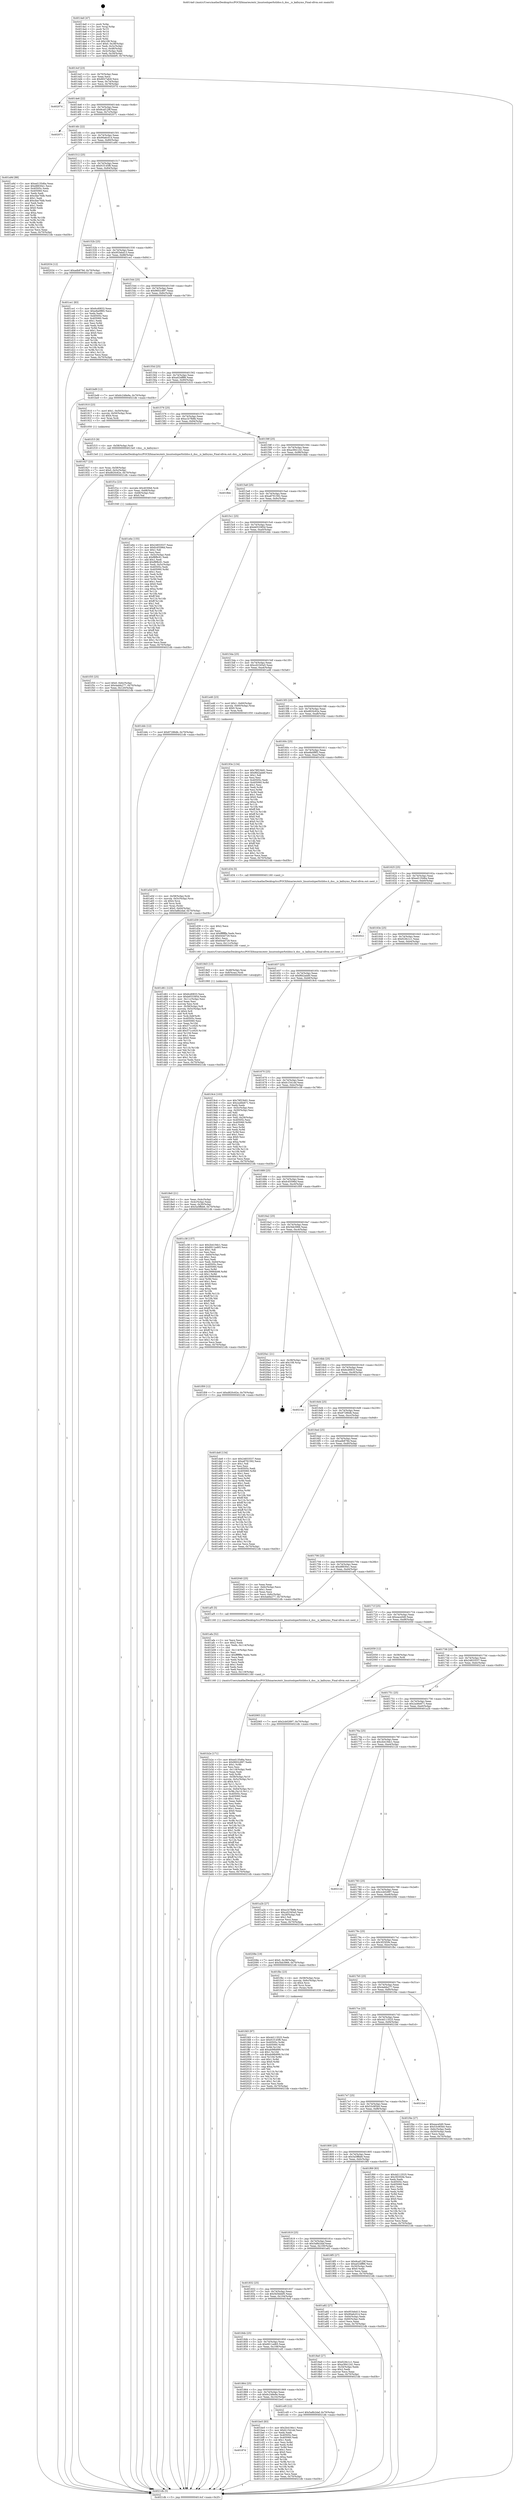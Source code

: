 digraph "0x4014a0" {
  label = "0x4014a0 (/mnt/c/Users/mathe/Desktop/tcc/POCII/binaries/extr_linuxtoolsperfutildso.h_dso__is_kallsyms_Final-ollvm.out::main(0))"
  labelloc = "t"
  node[shape=record]

  Entry [label="",width=0.3,height=0.3,shape=circle,fillcolor=black,style=filled]
  "0x4014cf" [label="{
     0x4014cf [23]\l
     | [instrs]\l
     &nbsp;&nbsp;0x4014cf \<+3\>: mov -0x70(%rbp),%eax\l
     &nbsp;&nbsp;0x4014d2 \<+2\>: mov %eax,%ecx\l
     &nbsp;&nbsp;0x4014d4 \<+6\>: sub $0x8027afc8,%ecx\l
     &nbsp;&nbsp;0x4014da \<+3\>: mov %eax,-0x74(%rbp)\l
     &nbsp;&nbsp;0x4014dd \<+3\>: mov %ecx,-0x78(%rbp)\l
     &nbsp;&nbsp;0x4014e0 \<+6\>: je 000000000040207d \<main+0xbdd\>\l
  }"]
  "0x40207d" [label="{
     0x40207d\l
  }", style=dashed]
  "0x4014e6" [label="{
     0x4014e6 [22]\l
     | [instrs]\l
     &nbsp;&nbsp;0x4014e6 \<+5\>: jmp 00000000004014eb \<main+0x4b\>\l
     &nbsp;&nbsp;0x4014eb \<+3\>: mov -0x74(%rbp),%eax\l
     &nbsp;&nbsp;0x4014ee \<+5\>: sub $0x8caf129f,%eax\l
     &nbsp;&nbsp;0x4014f3 \<+3\>: mov %eax,-0x7c(%rbp)\l
     &nbsp;&nbsp;0x4014f6 \<+6\>: je 0000000000402071 \<main+0xbd1\>\l
  }"]
  Exit [label="",width=0.3,height=0.3,shape=circle,fillcolor=black,style=filled,peripheries=2]
  "0x402071" [label="{
     0x402071\l
  }", style=dashed]
  "0x4014fc" [label="{
     0x4014fc [22]\l
     | [instrs]\l
     &nbsp;&nbsp;0x4014fc \<+5\>: jmp 0000000000401501 \<main+0x61\>\l
     &nbsp;&nbsp;0x401501 \<+3\>: mov -0x74(%rbp),%eax\l
     &nbsp;&nbsp;0x401504 \<+5\>: sub $0x90a6c014,%eax\l
     &nbsp;&nbsp;0x401509 \<+3\>: mov %eax,-0x80(%rbp)\l
     &nbsp;&nbsp;0x40150c \<+6\>: je 0000000000401a9d \<main+0x5fd\>\l
  }"]
  "0x402065" [label="{
     0x402065 [12]\l
     | [instrs]\l
     &nbsp;&nbsp;0x402065 \<+7\>: movl $0x2cb02897,-0x70(%rbp)\l
     &nbsp;&nbsp;0x40206c \<+5\>: jmp 00000000004021db \<main+0xd3b\>\l
  }"]
  "0x401a9d" [label="{
     0x401a9d [88]\l
     | [instrs]\l
     &nbsp;&nbsp;0x401a9d \<+5\>: mov $0xed135d6a,%eax\l
     &nbsp;&nbsp;0x401aa2 \<+5\>: mov $0xd8830e1,%ecx\l
     &nbsp;&nbsp;0x401aa7 \<+7\>: mov 0x40505c,%edx\l
     &nbsp;&nbsp;0x401aae \<+7\>: mov 0x405060,%esi\l
     &nbsp;&nbsp;0x401ab5 \<+2\>: mov %edx,%edi\l
     &nbsp;&nbsp;0x401ab7 \<+6\>: sub $0xcfae76db,%edi\l
     &nbsp;&nbsp;0x401abd \<+3\>: sub $0x1,%edi\l
     &nbsp;&nbsp;0x401ac0 \<+6\>: add $0xcfae76db,%edi\l
     &nbsp;&nbsp;0x401ac6 \<+3\>: imul %edi,%edx\l
     &nbsp;&nbsp;0x401ac9 \<+3\>: and $0x1,%edx\l
     &nbsp;&nbsp;0x401acc \<+3\>: cmp $0x0,%edx\l
     &nbsp;&nbsp;0x401acf \<+4\>: sete %r8b\l
     &nbsp;&nbsp;0x401ad3 \<+3\>: cmp $0xa,%esi\l
     &nbsp;&nbsp;0x401ad6 \<+4\>: setl %r9b\l
     &nbsp;&nbsp;0x401ada \<+3\>: mov %r8b,%r10b\l
     &nbsp;&nbsp;0x401add \<+3\>: and %r9b,%r10b\l
     &nbsp;&nbsp;0x401ae0 \<+3\>: xor %r9b,%r8b\l
     &nbsp;&nbsp;0x401ae3 \<+3\>: or %r8b,%r10b\l
     &nbsp;&nbsp;0x401ae6 \<+4\>: test $0x1,%r10b\l
     &nbsp;&nbsp;0x401aea \<+3\>: cmovne %ecx,%eax\l
     &nbsp;&nbsp;0x401aed \<+3\>: mov %eax,-0x70(%rbp)\l
     &nbsp;&nbsp;0x401af0 \<+5\>: jmp 00000000004021db \<main+0xd3b\>\l
  }"]
  "0x401512" [label="{
     0x401512 [25]\l
     | [instrs]\l
     &nbsp;&nbsp;0x401512 \<+5\>: jmp 0000000000401517 \<main+0x77\>\l
     &nbsp;&nbsp;0x401517 \<+3\>: mov -0x74(%rbp),%eax\l
     &nbsp;&nbsp;0x40151a \<+5\>: sub $0x91f145f6,%eax\l
     &nbsp;&nbsp;0x40151f \<+6\>: mov %eax,-0x84(%rbp)\l
     &nbsp;&nbsp;0x401525 \<+6\>: je 0000000000402034 \<main+0xb94\>\l
  }"]
  "0x401fd3" [label="{
     0x401fd3 [97]\l
     | [instrs]\l
     &nbsp;&nbsp;0x401fd3 \<+5\>: mov $0x4d113525,%edx\l
     &nbsp;&nbsp;0x401fd8 \<+5\>: mov $0x91f145f6,%esi\l
     &nbsp;&nbsp;0x401fdd \<+8\>: mov 0x40505c,%r8d\l
     &nbsp;&nbsp;0x401fe5 \<+8\>: mov 0x405060,%r9d\l
     &nbsp;&nbsp;0x401fed \<+3\>: mov %r8d,%r10d\l
     &nbsp;&nbsp;0x401ff0 \<+7\>: add $0xab98b899,%r10d\l
     &nbsp;&nbsp;0x401ff7 \<+4\>: sub $0x1,%r10d\l
     &nbsp;&nbsp;0x401ffb \<+7\>: sub $0xab98b899,%r10d\l
     &nbsp;&nbsp;0x402002 \<+4\>: imul %r10d,%r8d\l
     &nbsp;&nbsp;0x402006 \<+4\>: and $0x1,%r8d\l
     &nbsp;&nbsp;0x40200a \<+4\>: cmp $0x0,%r8d\l
     &nbsp;&nbsp;0x40200e \<+4\>: sete %r11b\l
     &nbsp;&nbsp;0x402012 \<+4\>: cmp $0xa,%r9d\l
     &nbsp;&nbsp;0x402016 \<+3\>: setl %bl\l
     &nbsp;&nbsp;0x402019 \<+3\>: mov %r11b,%r14b\l
     &nbsp;&nbsp;0x40201c \<+3\>: and %bl,%r14b\l
     &nbsp;&nbsp;0x40201f \<+3\>: xor %bl,%r11b\l
     &nbsp;&nbsp;0x402022 \<+3\>: or %r11b,%r14b\l
     &nbsp;&nbsp;0x402025 \<+4\>: test $0x1,%r14b\l
     &nbsp;&nbsp;0x402029 \<+3\>: cmovne %esi,%edx\l
     &nbsp;&nbsp;0x40202c \<+3\>: mov %edx,-0x70(%rbp)\l
     &nbsp;&nbsp;0x40202f \<+5\>: jmp 00000000004021db \<main+0xd3b\>\l
  }"]
  "0x402034" [label="{
     0x402034 [12]\l
     | [instrs]\l
     &nbsp;&nbsp;0x402034 \<+7\>: movl $0xadb879d,-0x70(%rbp)\l
     &nbsp;&nbsp;0x40203b \<+5\>: jmp 00000000004021db \<main+0xd3b\>\l
  }"]
  "0x40152b" [label="{
     0x40152b [25]\l
     | [instrs]\l
     &nbsp;&nbsp;0x40152b \<+5\>: jmp 0000000000401530 \<main+0x90\>\l
     &nbsp;&nbsp;0x401530 \<+3\>: mov -0x74(%rbp),%eax\l
     &nbsp;&nbsp;0x401533 \<+5\>: sub $0x953ebd13,%eax\l
     &nbsp;&nbsp;0x401538 \<+6\>: mov %eax,-0x88(%rbp)\l
     &nbsp;&nbsp;0x40153e \<+6\>: je 0000000000401ce1 \<main+0x841\>\l
  }"]
  "0x401f35" [label="{
     0x401f35 [25]\l
     | [instrs]\l
     &nbsp;&nbsp;0x401f35 \<+7\>: movl $0x0,-0x6c(%rbp)\l
     &nbsp;&nbsp;0x401f3c \<+7\>: movl $0x4abfa277,-0x70(%rbp)\l
     &nbsp;&nbsp;0x401f43 \<+6\>: mov %eax,-0x120(%rbp)\l
     &nbsp;&nbsp;0x401f49 \<+5\>: jmp 00000000004021db \<main+0xd3b\>\l
  }"]
  "0x401ce1" [label="{
     0x401ce1 [83]\l
     | [instrs]\l
     &nbsp;&nbsp;0x401ce1 \<+5\>: mov $0x6cd0833,%eax\l
     &nbsp;&nbsp;0x401ce6 \<+5\>: mov $0xe8a0f8f2,%ecx\l
     &nbsp;&nbsp;0x401ceb \<+2\>: xor %edx,%edx\l
     &nbsp;&nbsp;0x401ced \<+7\>: mov 0x40505c,%esi\l
     &nbsp;&nbsp;0x401cf4 \<+7\>: mov 0x405060,%edi\l
     &nbsp;&nbsp;0x401cfb \<+3\>: sub $0x1,%edx\l
     &nbsp;&nbsp;0x401cfe \<+3\>: mov %esi,%r8d\l
     &nbsp;&nbsp;0x401d01 \<+3\>: add %edx,%r8d\l
     &nbsp;&nbsp;0x401d04 \<+4\>: imul %r8d,%esi\l
     &nbsp;&nbsp;0x401d08 \<+3\>: and $0x1,%esi\l
     &nbsp;&nbsp;0x401d0b \<+3\>: cmp $0x0,%esi\l
     &nbsp;&nbsp;0x401d0e \<+4\>: sete %r9b\l
     &nbsp;&nbsp;0x401d12 \<+3\>: cmp $0xa,%edi\l
     &nbsp;&nbsp;0x401d15 \<+4\>: setl %r10b\l
     &nbsp;&nbsp;0x401d19 \<+3\>: mov %r9b,%r11b\l
     &nbsp;&nbsp;0x401d1c \<+3\>: and %r10b,%r11b\l
     &nbsp;&nbsp;0x401d1f \<+3\>: xor %r10b,%r9b\l
     &nbsp;&nbsp;0x401d22 \<+3\>: or %r9b,%r11b\l
     &nbsp;&nbsp;0x401d25 \<+4\>: test $0x1,%r11b\l
     &nbsp;&nbsp;0x401d29 \<+3\>: cmovne %ecx,%eax\l
     &nbsp;&nbsp;0x401d2c \<+3\>: mov %eax,-0x70(%rbp)\l
     &nbsp;&nbsp;0x401d2f \<+5\>: jmp 00000000004021db \<main+0xd3b\>\l
  }"]
  "0x401544" [label="{
     0x401544 [25]\l
     | [instrs]\l
     &nbsp;&nbsp;0x401544 \<+5\>: jmp 0000000000401549 \<main+0xa9\>\l
     &nbsp;&nbsp;0x401549 \<+3\>: mov -0x74(%rbp),%eax\l
     &nbsp;&nbsp;0x40154c \<+5\>: sub $0x9602c897,%eax\l
     &nbsp;&nbsp;0x401551 \<+6\>: mov %eax,-0x8c(%rbp)\l
     &nbsp;&nbsp;0x401557 \<+6\>: je 0000000000401bd9 \<main+0x739\>\l
  }"]
  "0x401f1e" [label="{
     0x401f1e [23]\l
     | [instrs]\l
     &nbsp;&nbsp;0x401f1e \<+10\>: movabs $0x4030b6,%rdi\l
     &nbsp;&nbsp;0x401f28 \<+3\>: mov %eax,-0x68(%rbp)\l
     &nbsp;&nbsp;0x401f2b \<+3\>: mov -0x68(%rbp),%esi\l
     &nbsp;&nbsp;0x401f2e \<+2\>: mov $0x0,%al\l
     &nbsp;&nbsp;0x401f30 \<+5\>: call 0000000000401040 \<printf@plt\>\l
     | [calls]\l
     &nbsp;&nbsp;0x401040 \{1\} (unknown)\l
  }"]
  "0x401bd9" [label="{
     0x401bd9 [12]\l
     | [instrs]\l
     &nbsp;&nbsp;0x401bd9 \<+7\>: movl $0x6c248e9a,-0x70(%rbp)\l
     &nbsp;&nbsp;0x401be0 \<+5\>: jmp 00000000004021db \<main+0xd3b\>\l
  }"]
  "0x40155d" [label="{
     0x40155d [25]\l
     | [instrs]\l
     &nbsp;&nbsp;0x40155d \<+5\>: jmp 0000000000401562 \<main+0xc2\>\l
     &nbsp;&nbsp;0x401562 \<+3\>: mov -0x74(%rbp),%eax\l
     &nbsp;&nbsp;0x401565 \<+5\>: sub $0xa024ff86,%eax\l
     &nbsp;&nbsp;0x40156a \<+6\>: mov %eax,-0x90(%rbp)\l
     &nbsp;&nbsp;0x401570 \<+6\>: je 0000000000401910 \<main+0x470\>\l
  }"]
  "0x401d61" [label="{
     0x401d61 [123]\l
     | [instrs]\l
     &nbsp;&nbsp;0x401d61 \<+5\>: mov $0x6cd0833,%ecx\l
     &nbsp;&nbsp;0x401d66 \<+5\>: mov $0xb653385d,%edx\l
     &nbsp;&nbsp;0x401d6b \<+6\>: mov -0x11c(%rbp),%esi\l
     &nbsp;&nbsp;0x401d71 \<+3\>: imul %eax,%esi\l
     &nbsp;&nbsp;0x401d74 \<+3\>: movslq %esi,%rdi\l
     &nbsp;&nbsp;0x401d77 \<+4\>: mov -0x58(%rbp),%r8\l
     &nbsp;&nbsp;0x401d7b \<+4\>: movslq -0x5c(%rbp),%r9\l
     &nbsp;&nbsp;0x401d7f \<+4\>: shl $0x4,%r9\l
     &nbsp;&nbsp;0x401d83 \<+3\>: add %r9,%r8\l
     &nbsp;&nbsp;0x401d86 \<+4\>: mov %rdi,0x8(%r8)\l
     &nbsp;&nbsp;0x401d8a \<+7\>: mov 0x40505c,%eax\l
     &nbsp;&nbsp;0x401d91 \<+7\>: mov 0x405060,%esi\l
     &nbsp;&nbsp;0x401d98 \<+3\>: mov %eax,%r10d\l
     &nbsp;&nbsp;0x401d9b \<+7\>: sub $0x571cc620,%r10d\l
     &nbsp;&nbsp;0x401da2 \<+4\>: sub $0x1,%r10d\l
     &nbsp;&nbsp;0x401da6 \<+7\>: add $0x571cc620,%r10d\l
     &nbsp;&nbsp;0x401dad \<+4\>: imul %r10d,%eax\l
     &nbsp;&nbsp;0x401db1 \<+3\>: and $0x1,%eax\l
     &nbsp;&nbsp;0x401db4 \<+3\>: cmp $0x0,%eax\l
     &nbsp;&nbsp;0x401db7 \<+4\>: sete %r11b\l
     &nbsp;&nbsp;0x401dbb \<+3\>: cmp $0xa,%esi\l
     &nbsp;&nbsp;0x401dbe \<+3\>: setl %bl\l
     &nbsp;&nbsp;0x401dc1 \<+3\>: mov %r11b,%r14b\l
     &nbsp;&nbsp;0x401dc4 \<+3\>: and %bl,%r14b\l
     &nbsp;&nbsp;0x401dc7 \<+3\>: xor %bl,%r11b\l
     &nbsp;&nbsp;0x401dca \<+3\>: or %r11b,%r14b\l
     &nbsp;&nbsp;0x401dcd \<+4\>: test $0x1,%r14b\l
     &nbsp;&nbsp;0x401dd1 \<+3\>: cmovne %edx,%ecx\l
     &nbsp;&nbsp;0x401dd4 \<+3\>: mov %ecx,-0x70(%rbp)\l
     &nbsp;&nbsp;0x401dd7 \<+5\>: jmp 00000000004021db \<main+0xd3b\>\l
  }"]
  "0x401910" [label="{
     0x401910 [23]\l
     | [instrs]\l
     &nbsp;&nbsp;0x401910 \<+7\>: movl $0x1,-0x50(%rbp)\l
     &nbsp;&nbsp;0x401917 \<+4\>: movslq -0x50(%rbp),%rax\l
     &nbsp;&nbsp;0x40191b \<+4\>: shl $0x4,%rax\l
     &nbsp;&nbsp;0x40191f \<+3\>: mov %rax,%rdi\l
     &nbsp;&nbsp;0x401922 \<+5\>: call 0000000000401050 \<malloc@plt\>\l
     | [calls]\l
     &nbsp;&nbsp;0x401050 \{1\} (unknown)\l
  }"]
  "0x401576" [label="{
     0x401576 [25]\l
     | [instrs]\l
     &nbsp;&nbsp;0x401576 \<+5\>: jmp 000000000040157b \<main+0xdb\>\l
     &nbsp;&nbsp;0x40157b \<+3\>: mov -0x74(%rbp),%eax\l
     &nbsp;&nbsp;0x40157e \<+5\>: sub $0xa1b7fb8b,%eax\l
     &nbsp;&nbsp;0x401583 \<+6\>: mov %eax,-0x94(%rbp)\l
     &nbsp;&nbsp;0x401589 \<+6\>: je 0000000000401f15 \<main+0xa75\>\l
  }"]
  "0x401d39" [label="{
     0x401d39 [40]\l
     | [instrs]\l
     &nbsp;&nbsp;0x401d39 \<+5\>: mov $0x2,%ecx\l
     &nbsp;&nbsp;0x401d3e \<+1\>: cltd\l
     &nbsp;&nbsp;0x401d3f \<+2\>: idiv %ecx\l
     &nbsp;&nbsp;0x401d41 \<+6\>: imul $0xfffffffe,%edx,%ecx\l
     &nbsp;&nbsp;0x401d47 \<+6\>: sub $0x644d729,%ecx\l
     &nbsp;&nbsp;0x401d4d \<+3\>: add $0x1,%ecx\l
     &nbsp;&nbsp;0x401d50 \<+6\>: add $0x644d729,%ecx\l
     &nbsp;&nbsp;0x401d56 \<+6\>: mov %ecx,-0x11c(%rbp)\l
     &nbsp;&nbsp;0x401d5c \<+5\>: call 0000000000401160 \<next_i\>\l
     | [calls]\l
     &nbsp;&nbsp;0x401160 \{1\} (/mnt/c/Users/mathe/Desktop/tcc/POCII/binaries/extr_linuxtoolsperfutildso.h_dso__is_kallsyms_Final-ollvm.out::next_i)\l
  }"]
  "0x401f15" [label="{
     0x401f15 [9]\l
     | [instrs]\l
     &nbsp;&nbsp;0x401f15 \<+4\>: mov -0x58(%rbp),%rdi\l
     &nbsp;&nbsp;0x401f19 \<+5\>: call 00000000004013e0 \<dso__is_kallsyms\>\l
     | [calls]\l
     &nbsp;&nbsp;0x4013e0 \{1\} (/mnt/c/Users/mathe/Desktop/tcc/POCII/binaries/extr_linuxtoolsperfutildso.h_dso__is_kallsyms_Final-ollvm.out::dso__is_kallsyms)\l
  }"]
  "0x40158f" [label="{
     0x40158f [25]\l
     | [instrs]\l
     &nbsp;&nbsp;0x40158f \<+5\>: jmp 0000000000401594 \<main+0xf4\>\l
     &nbsp;&nbsp;0x401594 \<+3\>: mov -0x74(%rbp),%eax\l
     &nbsp;&nbsp;0x401597 \<+5\>: sub $0xa3841241,%eax\l
     &nbsp;&nbsp;0x40159c \<+6\>: mov %eax,-0x98(%rbp)\l
     &nbsp;&nbsp;0x4015a2 \<+6\>: je 00000000004018bb \<main+0x41b\>\l
  }"]
  "0x40187d" [label="{
     0x40187d\l
  }", style=dashed]
  "0x4018bb" [label="{
     0x4018bb\l
  }", style=dashed]
  "0x4015a8" [label="{
     0x4015a8 [25]\l
     | [instrs]\l
     &nbsp;&nbsp;0x4015a8 \<+5\>: jmp 00000000004015ad \<main+0x10d\>\l
     &nbsp;&nbsp;0x4015ad \<+3\>: mov -0x74(%rbp),%eax\l
     &nbsp;&nbsp;0x4015b0 \<+5\>: sub $0xa8791592,%eax\l
     &nbsp;&nbsp;0x4015b5 \<+6\>: mov %eax,-0x9c(%rbp)\l
     &nbsp;&nbsp;0x4015bb \<+6\>: je 0000000000401e6e \<main+0x9ce\>\l
  }"]
  "0x401be5" [label="{
     0x401be5 [83]\l
     | [instrs]\l
     &nbsp;&nbsp;0x401be5 \<+5\>: mov $0x2b419dc1,%eax\l
     &nbsp;&nbsp;0x401bea \<+5\>: mov $0xfc1541dd,%ecx\l
     &nbsp;&nbsp;0x401bef \<+2\>: xor %edx,%edx\l
     &nbsp;&nbsp;0x401bf1 \<+7\>: mov 0x40505c,%esi\l
     &nbsp;&nbsp;0x401bf8 \<+7\>: mov 0x405060,%edi\l
     &nbsp;&nbsp;0x401bff \<+3\>: sub $0x1,%edx\l
     &nbsp;&nbsp;0x401c02 \<+3\>: mov %esi,%r8d\l
     &nbsp;&nbsp;0x401c05 \<+3\>: add %edx,%r8d\l
     &nbsp;&nbsp;0x401c08 \<+4\>: imul %r8d,%esi\l
     &nbsp;&nbsp;0x401c0c \<+3\>: and $0x1,%esi\l
     &nbsp;&nbsp;0x401c0f \<+3\>: cmp $0x0,%esi\l
     &nbsp;&nbsp;0x401c12 \<+4\>: sete %r9b\l
     &nbsp;&nbsp;0x401c16 \<+3\>: cmp $0xa,%edi\l
     &nbsp;&nbsp;0x401c19 \<+4\>: setl %r10b\l
     &nbsp;&nbsp;0x401c1d \<+3\>: mov %r9b,%r11b\l
     &nbsp;&nbsp;0x401c20 \<+3\>: and %r10b,%r11b\l
     &nbsp;&nbsp;0x401c23 \<+3\>: xor %r10b,%r9b\l
     &nbsp;&nbsp;0x401c26 \<+3\>: or %r9b,%r11b\l
     &nbsp;&nbsp;0x401c29 \<+4\>: test $0x1,%r11b\l
     &nbsp;&nbsp;0x401c2d \<+3\>: cmovne %ecx,%eax\l
     &nbsp;&nbsp;0x401c30 \<+3\>: mov %eax,-0x70(%rbp)\l
     &nbsp;&nbsp;0x401c33 \<+5\>: jmp 00000000004021db \<main+0xd3b\>\l
  }"]
  "0x401e6e" [label="{
     0x401e6e [155]\l
     | [instrs]\l
     &nbsp;&nbsp;0x401e6e \<+5\>: mov $0x24833537,%eax\l
     &nbsp;&nbsp;0x401e73 \<+5\>: mov $0xfc45596d,%ecx\l
     &nbsp;&nbsp;0x401e78 \<+2\>: mov $0x1,%dl\l
     &nbsp;&nbsp;0x401e7a \<+2\>: xor %esi,%esi\l
     &nbsp;&nbsp;0x401e7c \<+3\>: mov -0x5c(%rbp),%edi\l
     &nbsp;&nbsp;0x401e7f \<+6\>: sub $0xf8f8c91,%edi\l
     &nbsp;&nbsp;0x401e85 \<+3\>: add $0x1,%edi\l
     &nbsp;&nbsp;0x401e88 \<+6\>: add $0xf8f8c91,%edi\l
     &nbsp;&nbsp;0x401e8e \<+3\>: mov %edi,-0x5c(%rbp)\l
     &nbsp;&nbsp;0x401e91 \<+7\>: mov 0x40505c,%edi\l
     &nbsp;&nbsp;0x401e98 \<+8\>: mov 0x405060,%r8d\l
     &nbsp;&nbsp;0x401ea0 \<+3\>: sub $0x1,%esi\l
     &nbsp;&nbsp;0x401ea3 \<+3\>: mov %edi,%r9d\l
     &nbsp;&nbsp;0x401ea6 \<+3\>: add %esi,%r9d\l
     &nbsp;&nbsp;0x401ea9 \<+4\>: imul %r9d,%edi\l
     &nbsp;&nbsp;0x401ead \<+3\>: and $0x1,%edi\l
     &nbsp;&nbsp;0x401eb0 \<+3\>: cmp $0x0,%edi\l
     &nbsp;&nbsp;0x401eb3 \<+4\>: sete %r10b\l
     &nbsp;&nbsp;0x401eb7 \<+4\>: cmp $0xa,%r8d\l
     &nbsp;&nbsp;0x401ebb \<+4\>: setl %r11b\l
     &nbsp;&nbsp;0x401ebf \<+3\>: mov %r10b,%bl\l
     &nbsp;&nbsp;0x401ec2 \<+3\>: xor $0xff,%bl\l
     &nbsp;&nbsp;0x401ec5 \<+3\>: mov %r11b,%r14b\l
     &nbsp;&nbsp;0x401ec8 \<+4\>: xor $0xff,%r14b\l
     &nbsp;&nbsp;0x401ecc \<+3\>: xor $0x1,%dl\l
     &nbsp;&nbsp;0x401ecf \<+3\>: mov %bl,%r15b\l
     &nbsp;&nbsp;0x401ed2 \<+4\>: and $0xff,%r15b\l
     &nbsp;&nbsp;0x401ed6 \<+3\>: and %dl,%r10b\l
     &nbsp;&nbsp;0x401ed9 \<+3\>: mov %r14b,%r12b\l
     &nbsp;&nbsp;0x401edc \<+4\>: and $0xff,%r12b\l
     &nbsp;&nbsp;0x401ee0 \<+3\>: and %dl,%r11b\l
     &nbsp;&nbsp;0x401ee3 \<+3\>: or %r10b,%r15b\l
     &nbsp;&nbsp;0x401ee6 \<+3\>: or %r11b,%r12b\l
     &nbsp;&nbsp;0x401ee9 \<+3\>: xor %r12b,%r15b\l
     &nbsp;&nbsp;0x401eec \<+3\>: or %r14b,%bl\l
     &nbsp;&nbsp;0x401eef \<+3\>: xor $0xff,%bl\l
     &nbsp;&nbsp;0x401ef2 \<+3\>: or $0x1,%dl\l
     &nbsp;&nbsp;0x401ef5 \<+2\>: and %dl,%bl\l
     &nbsp;&nbsp;0x401ef7 \<+3\>: or %bl,%r15b\l
     &nbsp;&nbsp;0x401efa \<+4\>: test $0x1,%r15b\l
     &nbsp;&nbsp;0x401efe \<+3\>: cmovne %ecx,%eax\l
     &nbsp;&nbsp;0x401f01 \<+3\>: mov %eax,-0x70(%rbp)\l
     &nbsp;&nbsp;0x401f04 \<+5\>: jmp 00000000004021db \<main+0xd3b\>\l
  }"]
  "0x4015c1" [label="{
     0x4015c1 [25]\l
     | [instrs]\l
     &nbsp;&nbsp;0x4015c1 \<+5\>: jmp 00000000004015c6 \<main+0x126\>\l
     &nbsp;&nbsp;0x4015c6 \<+3\>: mov -0x74(%rbp),%eax\l
     &nbsp;&nbsp;0x4015c9 \<+5\>: sub $0xb653385d,%eax\l
     &nbsp;&nbsp;0x4015ce \<+6\>: mov %eax,-0xa0(%rbp)\l
     &nbsp;&nbsp;0x4015d4 \<+6\>: je 0000000000401ddc \<main+0x93c\>\l
  }"]
  "0x401864" [label="{
     0x401864 [25]\l
     | [instrs]\l
     &nbsp;&nbsp;0x401864 \<+5\>: jmp 0000000000401869 \<main+0x3c9\>\l
     &nbsp;&nbsp;0x401869 \<+3\>: mov -0x74(%rbp),%eax\l
     &nbsp;&nbsp;0x40186c \<+5\>: sub $0x6c248e9a,%eax\l
     &nbsp;&nbsp;0x401871 \<+6\>: mov %eax,-0x10c(%rbp)\l
     &nbsp;&nbsp;0x401877 \<+6\>: je 0000000000401be5 \<main+0x745\>\l
  }"]
  "0x401ddc" [label="{
     0x401ddc [12]\l
     | [instrs]\l
     &nbsp;&nbsp;0x401ddc \<+7\>: movl $0x87286db,-0x70(%rbp)\l
     &nbsp;&nbsp;0x401de3 \<+5\>: jmp 00000000004021db \<main+0xd3b\>\l
  }"]
  "0x4015da" [label="{
     0x4015da [25]\l
     | [instrs]\l
     &nbsp;&nbsp;0x4015da \<+5\>: jmp 00000000004015df \<main+0x13f\>\l
     &nbsp;&nbsp;0x4015df \<+3\>: mov -0x74(%rbp),%eax\l
     &nbsp;&nbsp;0x4015e2 \<+5\>: sub $0xcd2345a5,%eax\l
     &nbsp;&nbsp;0x4015e7 \<+6\>: mov %eax,-0xa4(%rbp)\l
     &nbsp;&nbsp;0x4015ed \<+6\>: je 0000000000401a46 \<main+0x5a6\>\l
  }"]
  "0x401cd5" [label="{
     0x401cd5 [12]\l
     | [instrs]\l
     &nbsp;&nbsp;0x401cd5 \<+7\>: movl $0x5a8b2daf,-0x70(%rbp)\l
     &nbsp;&nbsp;0x401cdc \<+5\>: jmp 00000000004021db \<main+0xd3b\>\l
  }"]
  "0x401a46" [label="{
     0x401a46 [23]\l
     | [instrs]\l
     &nbsp;&nbsp;0x401a46 \<+7\>: movl $0x1,-0x60(%rbp)\l
     &nbsp;&nbsp;0x401a4d \<+4\>: movslq -0x60(%rbp),%rax\l
     &nbsp;&nbsp;0x401a51 \<+4\>: shl $0x0,%rax\l
     &nbsp;&nbsp;0x401a55 \<+3\>: mov %rax,%rdi\l
     &nbsp;&nbsp;0x401a58 \<+5\>: call 0000000000401050 \<malloc@plt\>\l
     | [calls]\l
     &nbsp;&nbsp;0x401050 \{1\} (unknown)\l
  }"]
  "0x4015f3" [label="{
     0x4015f3 [25]\l
     | [instrs]\l
     &nbsp;&nbsp;0x4015f3 \<+5\>: jmp 00000000004015f8 \<main+0x158\>\l
     &nbsp;&nbsp;0x4015f8 \<+3\>: mov -0x74(%rbp),%eax\l
     &nbsp;&nbsp;0x4015fb \<+5\>: sub $0xd820c62e,%eax\l
     &nbsp;&nbsp;0x401600 \<+6\>: mov %eax,-0xa8(%rbp)\l
     &nbsp;&nbsp;0x401606 \<+6\>: je 000000000040193e \<main+0x49e\>\l
  }"]
  "0x401b2e" [label="{
     0x401b2e [171]\l
     | [instrs]\l
     &nbsp;&nbsp;0x401b2e \<+5\>: mov $0xed135d6a,%ecx\l
     &nbsp;&nbsp;0x401b33 \<+5\>: mov $0x9602c897,%edx\l
     &nbsp;&nbsp;0x401b38 \<+3\>: mov $0x1,%r8b\l
     &nbsp;&nbsp;0x401b3b \<+2\>: xor %esi,%esi\l
     &nbsp;&nbsp;0x401b3d \<+6\>: mov -0x118(%rbp),%edi\l
     &nbsp;&nbsp;0x401b43 \<+3\>: imul %eax,%edi\l
     &nbsp;&nbsp;0x401b46 \<+3\>: mov %dil,%r9b\l
     &nbsp;&nbsp;0x401b49 \<+4\>: mov -0x58(%rbp),%r10\l
     &nbsp;&nbsp;0x401b4d \<+4\>: movslq -0x5c(%rbp),%r11\l
     &nbsp;&nbsp;0x401b51 \<+4\>: shl $0x4,%r11\l
     &nbsp;&nbsp;0x401b55 \<+3\>: add %r11,%r10\l
     &nbsp;&nbsp;0x401b58 \<+3\>: mov (%r10),%r10\l
     &nbsp;&nbsp;0x401b5b \<+4\>: movslq -0x64(%rbp),%r11\l
     &nbsp;&nbsp;0x401b5f \<+4\>: mov %r9b,(%r10,%r11,1)\l
     &nbsp;&nbsp;0x401b63 \<+7\>: mov 0x40505c,%eax\l
     &nbsp;&nbsp;0x401b6a \<+7\>: mov 0x405060,%edi\l
     &nbsp;&nbsp;0x401b71 \<+3\>: sub $0x1,%esi\l
     &nbsp;&nbsp;0x401b74 \<+2\>: mov %eax,%ebx\l
     &nbsp;&nbsp;0x401b76 \<+2\>: add %esi,%ebx\l
     &nbsp;&nbsp;0x401b78 \<+3\>: imul %ebx,%eax\l
     &nbsp;&nbsp;0x401b7b \<+3\>: and $0x1,%eax\l
     &nbsp;&nbsp;0x401b7e \<+3\>: cmp $0x0,%eax\l
     &nbsp;&nbsp;0x401b81 \<+4\>: sete %r9b\l
     &nbsp;&nbsp;0x401b85 \<+3\>: cmp $0xa,%edi\l
     &nbsp;&nbsp;0x401b88 \<+4\>: setl %r14b\l
     &nbsp;&nbsp;0x401b8c \<+3\>: mov %r9b,%r15b\l
     &nbsp;&nbsp;0x401b8f \<+4\>: xor $0xff,%r15b\l
     &nbsp;&nbsp;0x401b93 \<+3\>: mov %r14b,%r12b\l
     &nbsp;&nbsp;0x401b96 \<+4\>: xor $0xff,%r12b\l
     &nbsp;&nbsp;0x401b9a \<+4\>: xor $0x1,%r8b\l
     &nbsp;&nbsp;0x401b9e \<+3\>: mov %r15b,%r13b\l
     &nbsp;&nbsp;0x401ba1 \<+4\>: and $0xff,%r13b\l
     &nbsp;&nbsp;0x401ba5 \<+3\>: and %r8b,%r9b\l
     &nbsp;&nbsp;0x401ba8 \<+3\>: mov %r12b,%al\l
     &nbsp;&nbsp;0x401bab \<+2\>: and $0xff,%al\l
     &nbsp;&nbsp;0x401bad \<+3\>: and %r8b,%r14b\l
     &nbsp;&nbsp;0x401bb0 \<+3\>: or %r9b,%r13b\l
     &nbsp;&nbsp;0x401bb3 \<+3\>: or %r14b,%al\l
     &nbsp;&nbsp;0x401bb6 \<+3\>: xor %al,%r13b\l
     &nbsp;&nbsp;0x401bb9 \<+3\>: or %r12b,%r15b\l
     &nbsp;&nbsp;0x401bbc \<+4\>: xor $0xff,%r15b\l
     &nbsp;&nbsp;0x401bc0 \<+4\>: or $0x1,%r8b\l
     &nbsp;&nbsp;0x401bc4 \<+3\>: and %r8b,%r15b\l
     &nbsp;&nbsp;0x401bc7 \<+3\>: or %r15b,%r13b\l
     &nbsp;&nbsp;0x401bca \<+4\>: test $0x1,%r13b\l
     &nbsp;&nbsp;0x401bce \<+3\>: cmovne %edx,%ecx\l
     &nbsp;&nbsp;0x401bd1 \<+3\>: mov %ecx,-0x70(%rbp)\l
     &nbsp;&nbsp;0x401bd4 \<+5\>: jmp 00000000004021db \<main+0xd3b\>\l
  }"]
  "0x40193e" [label="{
     0x40193e [134]\l
     | [instrs]\l
     &nbsp;&nbsp;0x40193e \<+5\>: mov $0x78f23b91,%eax\l
     &nbsp;&nbsp;0x401943 \<+5\>: mov $0xf6b2add0,%ecx\l
     &nbsp;&nbsp;0x401948 \<+2\>: mov $0x1,%dl\l
     &nbsp;&nbsp;0x40194a \<+2\>: xor %esi,%esi\l
     &nbsp;&nbsp;0x40194c \<+7\>: mov 0x40505c,%edi\l
     &nbsp;&nbsp;0x401953 \<+8\>: mov 0x405060,%r8d\l
     &nbsp;&nbsp;0x40195b \<+3\>: sub $0x1,%esi\l
     &nbsp;&nbsp;0x40195e \<+3\>: mov %edi,%r9d\l
     &nbsp;&nbsp;0x401961 \<+3\>: add %esi,%r9d\l
     &nbsp;&nbsp;0x401964 \<+4\>: imul %r9d,%edi\l
     &nbsp;&nbsp;0x401968 \<+3\>: and $0x1,%edi\l
     &nbsp;&nbsp;0x40196b \<+3\>: cmp $0x0,%edi\l
     &nbsp;&nbsp;0x40196e \<+4\>: sete %r10b\l
     &nbsp;&nbsp;0x401972 \<+4\>: cmp $0xa,%r8d\l
     &nbsp;&nbsp;0x401976 \<+4\>: setl %r11b\l
     &nbsp;&nbsp;0x40197a \<+3\>: mov %r10b,%bl\l
     &nbsp;&nbsp;0x40197d \<+3\>: xor $0xff,%bl\l
     &nbsp;&nbsp;0x401980 \<+3\>: mov %r11b,%r14b\l
     &nbsp;&nbsp;0x401983 \<+4\>: xor $0xff,%r14b\l
     &nbsp;&nbsp;0x401987 \<+3\>: xor $0x0,%dl\l
     &nbsp;&nbsp;0x40198a \<+3\>: mov %bl,%r15b\l
     &nbsp;&nbsp;0x40198d \<+4\>: and $0x0,%r15b\l
     &nbsp;&nbsp;0x401991 \<+3\>: and %dl,%r10b\l
     &nbsp;&nbsp;0x401994 \<+3\>: mov %r14b,%r12b\l
     &nbsp;&nbsp;0x401997 \<+4\>: and $0x0,%r12b\l
     &nbsp;&nbsp;0x40199b \<+3\>: and %dl,%r11b\l
     &nbsp;&nbsp;0x40199e \<+3\>: or %r10b,%r15b\l
     &nbsp;&nbsp;0x4019a1 \<+3\>: or %r11b,%r12b\l
     &nbsp;&nbsp;0x4019a4 \<+3\>: xor %r12b,%r15b\l
     &nbsp;&nbsp;0x4019a7 \<+3\>: or %r14b,%bl\l
     &nbsp;&nbsp;0x4019aa \<+3\>: xor $0xff,%bl\l
     &nbsp;&nbsp;0x4019ad \<+3\>: or $0x0,%dl\l
     &nbsp;&nbsp;0x4019b0 \<+2\>: and %dl,%bl\l
     &nbsp;&nbsp;0x4019b2 \<+3\>: or %bl,%r15b\l
     &nbsp;&nbsp;0x4019b5 \<+4\>: test $0x1,%r15b\l
     &nbsp;&nbsp;0x4019b9 \<+3\>: cmovne %ecx,%eax\l
     &nbsp;&nbsp;0x4019bc \<+3\>: mov %eax,-0x70(%rbp)\l
     &nbsp;&nbsp;0x4019bf \<+5\>: jmp 00000000004021db \<main+0xd3b\>\l
  }"]
  "0x40160c" [label="{
     0x40160c [25]\l
     | [instrs]\l
     &nbsp;&nbsp;0x40160c \<+5\>: jmp 0000000000401611 \<main+0x171\>\l
     &nbsp;&nbsp;0x401611 \<+3\>: mov -0x74(%rbp),%eax\l
     &nbsp;&nbsp;0x401614 \<+5\>: sub $0xe8a0f8f2,%eax\l
     &nbsp;&nbsp;0x401619 \<+6\>: mov %eax,-0xac(%rbp)\l
     &nbsp;&nbsp;0x40161f \<+6\>: je 0000000000401d34 \<main+0x894\>\l
  }"]
  "0x401afa" [label="{
     0x401afa [52]\l
     | [instrs]\l
     &nbsp;&nbsp;0x401afa \<+2\>: xor %ecx,%ecx\l
     &nbsp;&nbsp;0x401afc \<+5\>: mov $0x2,%edx\l
     &nbsp;&nbsp;0x401b01 \<+6\>: mov %edx,-0x114(%rbp)\l
     &nbsp;&nbsp;0x401b07 \<+1\>: cltd\l
     &nbsp;&nbsp;0x401b08 \<+6\>: mov -0x114(%rbp),%esi\l
     &nbsp;&nbsp;0x401b0e \<+2\>: idiv %esi\l
     &nbsp;&nbsp;0x401b10 \<+6\>: imul $0xfffffffe,%edx,%edx\l
     &nbsp;&nbsp;0x401b16 \<+2\>: mov %ecx,%edi\l
     &nbsp;&nbsp;0x401b18 \<+2\>: sub %edx,%edi\l
     &nbsp;&nbsp;0x401b1a \<+2\>: mov %ecx,%edx\l
     &nbsp;&nbsp;0x401b1c \<+3\>: sub $0x1,%edx\l
     &nbsp;&nbsp;0x401b1f \<+2\>: add %edx,%edi\l
     &nbsp;&nbsp;0x401b21 \<+2\>: sub %edi,%ecx\l
     &nbsp;&nbsp;0x401b23 \<+6\>: mov %ecx,-0x118(%rbp)\l
     &nbsp;&nbsp;0x401b29 \<+5\>: call 0000000000401160 \<next_i\>\l
     | [calls]\l
     &nbsp;&nbsp;0x401160 \{1\} (/mnt/c/Users/mathe/Desktop/tcc/POCII/binaries/extr_linuxtoolsperfutildso.h_dso__is_kallsyms_Final-ollvm.out::next_i)\l
  }"]
  "0x401d34" [label="{
     0x401d34 [5]\l
     | [instrs]\l
     &nbsp;&nbsp;0x401d34 \<+5\>: call 0000000000401160 \<next_i\>\l
     | [calls]\l
     &nbsp;&nbsp;0x401160 \{1\} (/mnt/c/Users/mathe/Desktop/tcc/POCII/binaries/extr_linuxtoolsperfutildso.h_dso__is_kallsyms_Final-ollvm.out::next_i)\l
  }"]
  "0x401625" [label="{
     0x401625 [25]\l
     | [instrs]\l
     &nbsp;&nbsp;0x401625 \<+5\>: jmp 000000000040162a \<main+0x18a\>\l
     &nbsp;&nbsp;0x40162a \<+3\>: mov -0x74(%rbp),%eax\l
     &nbsp;&nbsp;0x40162d \<+5\>: sub $0xed135d6a,%eax\l
     &nbsp;&nbsp;0x401632 \<+6\>: mov %eax,-0xb0(%rbp)\l
     &nbsp;&nbsp;0x401638 \<+6\>: je 00000000004020c2 \<main+0xc22\>\l
  }"]
  "0x401a5d" [label="{
     0x401a5d [37]\l
     | [instrs]\l
     &nbsp;&nbsp;0x401a5d \<+4\>: mov -0x58(%rbp),%rdi\l
     &nbsp;&nbsp;0x401a61 \<+4\>: movslq -0x5c(%rbp),%rcx\l
     &nbsp;&nbsp;0x401a65 \<+4\>: shl $0x4,%rcx\l
     &nbsp;&nbsp;0x401a69 \<+3\>: add %rcx,%rdi\l
     &nbsp;&nbsp;0x401a6c \<+3\>: mov %rax,(%rdi)\l
     &nbsp;&nbsp;0x401a6f \<+7\>: movl $0x0,-0x64(%rbp)\l
     &nbsp;&nbsp;0x401a76 \<+7\>: movl $0x5a8b2daf,-0x70(%rbp)\l
     &nbsp;&nbsp;0x401a7d \<+5\>: jmp 00000000004021db \<main+0xd3b\>\l
  }"]
  "0x4020c2" [label="{
     0x4020c2\l
  }", style=dashed]
  "0x40163e" [label="{
     0x40163e [25]\l
     | [instrs]\l
     &nbsp;&nbsp;0x40163e \<+5\>: jmp 0000000000401643 \<main+0x1a3\>\l
     &nbsp;&nbsp;0x401643 \<+3\>: mov -0x74(%rbp),%eax\l
     &nbsp;&nbsp;0x401646 \<+5\>: sub $0xf226c1c1,%eax\l
     &nbsp;&nbsp;0x40164b \<+6\>: mov %eax,-0xb4(%rbp)\l
     &nbsp;&nbsp;0x401651 \<+6\>: je 00000000004018d3 \<main+0x433\>\l
  }"]
  "0x401927" [label="{
     0x401927 [23]\l
     | [instrs]\l
     &nbsp;&nbsp;0x401927 \<+4\>: mov %rax,-0x58(%rbp)\l
     &nbsp;&nbsp;0x40192b \<+7\>: movl $0x0,-0x5c(%rbp)\l
     &nbsp;&nbsp;0x401932 \<+7\>: movl $0xd820c62e,-0x70(%rbp)\l
     &nbsp;&nbsp;0x401939 \<+5\>: jmp 00000000004021db \<main+0xd3b\>\l
  }"]
  "0x4018d3" [label="{
     0x4018d3 [13]\l
     | [instrs]\l
     &nbsp;&nbsp;0x4018d3 \<+4\>: mov -0x48(%rbp),%rax\l
     &nbsp;&nbsp;0x4018d7 \<+4\>: mov 0x8(%rax),%rdi\l
     &nbsp;&nbsp;0x4018db \<+5\>: call 0000000000401060 \<atoi@plt\>\l
     | [calls]\l
     &nbsp;&nbsp;0x401060 \{1\} (unknown)\l
  }"]
  "0x401657" [label="{
     0x401657 [25]\l
     | [instrs]\l
     &nbsp;&nbsp;0x401657 \<+5\>: jmp 000000000040165c \<main+0x1bc\>\l
     &nbsp;&nbsp;0x40165c \<+3\>: mov -0x74(%rbp),%eax\l
     &nbsp;&nbsp;0x40165f \<+5\>: sub $0xf6b2add0,%eax\l
     &nbsp;&nbsp;0x401664 \<+6\>: mov %eax,-0xb8(%rbp)\l
     &nbsp;&nbsp;0x40166a \<+6\>: je 00000000004019c4 \<main+0x524\>\l
  }"]
  "0x4018e0" [label="{
     0x4018e0 [21]\l
     | [instrs]\l
     &nbsp;&nbsp;0x4018e0 \<+3\>: mov %eax,-0x4c(%rbp)\l
     &nbsp;&nbsp;0x4018e3 \<+3\>: mov -0x4c(%rbp),%eax\l
     &nbsp;&nbsp;0x4018e6 \<+3\>: mov %eax,-0x30(%rbp)\l
     &nbsp;&nbsp;0x4018e9 \<+7\>: movl $0x5a5ffbb6,-0x70(%rbp)\l
     &nbsp;&nbsp;0x4018f0 \<+5\>: jmp 00000000004021db \<main+0xd3b\>\l
  }"]
  "0x4019c4" [label="{
     0x4019c4 [103]\l
     | [instrs]\l
     &nbsp;&nbsp;0x4019c4 \<+5\>: mov $0x78f23b91,%eax\l
     &nbsp;&nbsp;0x4019c9 \<+5\>: mov $0x2a46e671,%ecx\l
     &nbsp;&nbsp;0x4019ce \<+2\>: xor %edx,%edx\l
     &nbsp;&nbsp;0x4019d0 \<+3\>: mov -0x5c(%rbp),%esi\l
     &nbsp;&nbsp;0x4019d3 \<+3\>: cmp -0x50(%rbp),%esi\l
     &nbsp;&nbsp;0x4019d6 \<+4\>: setl %dil\l
     &nbsp;&nbsp;0x4019da \<+4\>: and $0x1,%dil\l
     &nbsp;&nbsp;0x4019de \<+4\>: mov %dil,-0x29(%rbp)\l
     &nbsp;&nbsp;0x4019e2 \<+7\>: mov 0x40505c,%esi\l
     &nbsp;&nbsp;0x4019e9 \<+8\>: mov 0x405060,%r8d\l
     &nbsp;&nbsp;0x4019f1 \<+3\>: sub $0x1,%edx\l
     &nbsp;&nbsp;0x4019f4 \<+3\>: mov %esi,%r9d\l
     &nbsp;&nbsp;0x4019f7 \<+3\>: add %edx,%r9d\l
     &nbsp;&nbsp;0x4019fa \<+4\>: imul %r9d,%esi\l
     &nbsp;&nbsp;0x4019fe \<+3\>: and $0x1,%esi\l
     &nbsp;&nbsp;0x401a01 \<+3\>: cmp $0x0,%esi\l
     &nbsp;&nbsp;0x401a04 \<+4\>: sete %dil\l
     &nbsp;&nbsp;0x401a08 \<+4\>: cmp $0xa,%r8d\l
     &nbsp;&nbsp;0x401a0c \<+4\>: setl %r10b\l
     &nbsp;&nbsp;0x401a10 \<+3\>: mov %dil,%r11b\l
     &nbsp;&nbsp;0x401a13 \<+3\>: and %r10b,%r11b\l
     &nbsp;&nbsp;0x401a16 \<+3\>: xor %r10b,%dil\l
     &nbsp;&nbsp;0x401a19 \<+3\>: or %dil,%r11b\l
     &nbsp;&nbsp;0x401a1c \<+4\>: test $0x1,%r11b\l
     &nbsp;&nbsp;0x401a20 \<+3\>: cmovne %ecx,%eax\l
     &nbsp;&nbsp;0x401a23 \<+3\>: mov %eax,-0x70(%rbp)\l
     &nbsp;&nbsp;0x401a26 \<+5\>: jmp 00000000004021db \<main+0xd3b\>\l
  }"]
  "0x401670" [label="{
     0x401670 [25]\l
     | [instrs]\l
     &nbsp;&nbsp;0x401670 \<+5\>: jmp 0000000000401675 \<main+0x1d5\>\l
     &nbsp;&nbsp;0x401675 \<+3\>: mov -0x74(%rbp),%eax\l
     &nbsp;&nbsp;0x401678 \<+5\>: sub $0xfc1541dd,%eax\l
     &nbsp;&nbsp;0x40167d \<+6\>: mov %eax,-0xbc(%rbp)\l
     &nbsp;&nbsp;0x401683 \<+6\>: je 0000000000401c38 \<main+0x798\>\l
  }"]
  "0x4014a0" [label="{
     0x4014a0 [47]\l
     | [instrs]\l
     &nbsp;&nbsp;0x4014a0 \<+1\>: push %rbp\l
     &nbsp;&nbsp;0x4014a1 \<+3\>: mov %rsp,%rbp\l
     &nbsp;&nbsp;0x4014a4 \<+2\>: push %r15\l
     &nbsp;&nbsp;0x4014a6 \<+2\>: push %r14\l
     &nbsp;&nbsp;0x4014a8 \<+2\>: push %r13\l
     &nbsp;&nbsp;0x4014aa \<+2\>: push %r12\l
     &nbsp;&nbsp;0x4014ac \<+1\>: push %rbx\l
     &nbsp;&nbsp;0x4014ad \<+7\>: sub $0x108,%rsp\l
     &nbsp;&nbsp;0x4014b4 \<+7\>: movl $0x0,-0x38(%rbp)\l
     &nbsp;&nbsp;0x4014bb \<+3\>: mov %edi,-0x3c(%rbp)\l
     &nbsp;&nbsp;0x4014be \<+4\>: mov %rsi,-0x48(%rbp)\l
     &nbsp;&nbsp;0x4014c2 \<+3\>: mov -0x3c(%rbp),%edi\l
     &nbsp;&nbsp;0x4014c5 \<+3\>: mov %edi,-0x34(%rbp)\l
     &nbsp;&nbsp;0x4014c8 \<+7\>: movl $0x5b5bbbf5,-0x70(%rbp)\l
  }"]
  "0x401c38" [label="{
     0x401c38 [157]\l
     | [instrs]\l
     &nbsp;&nbsp;0x401c38 \<+5\>: mov $0x2b419dc1,%eax\l
     &nbsp;&nbsp;0x401c3d \<+5\>: mov $0x6911ed65,%ecx\l
     &nbsp;&nbsp;0x401c42 \<+2\>: mov $0x1,%dl\l
     &nbsp;&nbsp;0x401c44 \<+2\>: xor %esi,%esi\l
     &nbsp;&nbsp;0x401c46 \<+3\>: mov -0x64(%rbp),%edi\l
     &nbsp;&nbsp;0x401c49 \<+3\>: sub $0x1,%esi\l
     &nbsp;&nbsp;0x401c4c \<+2\>: sub %esi,%edi\l
     &nbsp;&nbsp;0x401c4e \<+3\>: mov %edi,-0x64(%rbp)\l
     &nbsp;&nbsp;0x401c51 \<+7\>: mov 0x40505c,%esi\l
     &nbsp;&nbsp;0x401c58 \<+7\>: mov 0x405060,%edi\l
     &nbsp;&nbsp;0x401c5f \<+3\>: mov %esi,%r8d\l
     &nbsp;&nbsp;0x401c62 \<+7\>: sub $0x39984b98,%r8d\l
     &nbsp;&nbsp;0x401c69 \<+4\>: sub $0x1,%r8d\l
     &nbsp;&nbsp;0x401c6d \<+7\>: add $0x39984b98,%r8d\l
     &nbsp;&nbsp;0x401c74 \<+4\>: imul %r8d,%esi\l
     &nbsp;&nbsp;0x401c78 \<+3\>: and $0x1,%esi\l
     &nbsp;&nbsp;0x401c7b \<+3\>: cmp $0x0,%esi\l
     &nbsp;&nbsp;0x401c7e \<+4\>: sete %r9b\l
     &nbsp;&nbsp;0x401c82 \<+3\>: cmp $0xa,%edi\l
     &nbsp;&nbsp;0x401c85 \<+4\>: setl %r10b\l
     &nbsp;&nbsp;0x401c89 \<+3\>: mov %r9b,%r11b\l
     &nbsp;&nbsp;0x401c8c \<+4\>: xor $0xff,%r11b\l
     &nbsp;&nbsp;0x401c90 \<+3\>: mov %r10b,%bl\l
     &nbsp;&nbsp;0x401c93 \<+3\>: xor $0xff,%bl\l
     &nbsp;&nbsp;0x401c96 \<+3\>: xor $0x1,%dl\l
     &nbsp;&nbsp;0x401c99 \<+3\>: mov %r11b,%r14b\l
     &nbsp;&nbsp;0x401c9c \<+4\>: and $0xff,%r14b\l
     &nbsp;&nbsp;0x401ca0 \<+3\>: and %dl,%r9b\l
     &nbsp;&nbsp;0x401ca3 \<+3\>: mov %bl,%r15b\l
     &nbsp;&nbsp;0x401ca6 \<+4\>: and $0xff,%r15b\l
     &nbsp;&nbsp;0x401caa \<+3\>: and %dl,%r10b\l
     &nbsp;&nbsp;0x401cad \<+3\>: or %r9b,%r14b\l
     &nbsp;&nbsp;0x401cb0 \<+3\>: or %r10b,%r15b\l
     &nbsp;&nbsp;0x401cb3 \<+3\>: xor %r15b,%r14b\l
     &nbsp;&nbsp;0x401cb6 \<+3\>: or %bl,%r11b\l
     &nbsp;&nbsp;0x401cb9 \<+4\>: xor $0xff,%r11b\l
     &nbsp;&nbsp;0x401cbd \<+3\>: or $0x1,%dl\l
     &nbsp;&nbsp;0x401cc0 \<+3\>: and %dl,%r11b\l
     &nbsp;&nbsp;0x401cc3 \<+3\>: or %r11b,%r14b\l
     &nbsp;&nbsp;0x401cc6 \<+4\>: test $0x1,%r14b\l
     &nbsp;&nbsp;0x401cca \<+3\>: cmovne %ecx,%eax\l
     &nbsp;&nbsp;0x401ccd \<+3\>: mov %eax,-0x70(%rbp)\l
     &nbsp;&nbsp;0x401cd0 \<+5\>: jmp 00000000004021db \<main+0xd3b\>\l
  }"]
  "0x401689" [label="{
     0x401689 [25]\l
     | [instrs]\l
     &nbsp;&nbsp;0x401689 \<+5\>: jmp 000000000040168e \<main+0x1ee\>\l
     &nbsp;&nbsp;0x40168e \<+3\>: mov -0x74(%rbp),%eax\l
     &nbsp;&nbsp;0x401691 \<+5\>: sub $0xfc45596d,%eax\l
     &nbsp;&nbsp;0x401696 \<+6\>: mov %eax,-0xc0(%rbp)\l
     &nbsp;&nbsp;0x40169c \<+6\>: je 0000000000401f09 \<main+0xa69\>\l
  }"]
  "0x4021db" [label="{
     0x4021db [5]\l
     | [instrs]\l
     &nbsp;&nbsp;0x4021db \<+5\>: jmp 00000000004014cf \<main+0x2f\>\l
  }"]
  "0x401f09" [label="{
     0x401f09 [12]\l
     | [instrs]\l
     &nbsp;&nbsp;0x401f09 \<+7\>: movl $0xd820c62e,-0x70(%rbp)\l
     &nbsp;&nbsp;0x401f10 \<+5\>: jmp 00000000004021db \<main+0xd3b\>\l
  }"]
  "0x4016a2" [label="{
     0x4016a2 [25]\l
     | [instrs]\l
     &nbsp;&nbsp;0x4016a2 \<+5\>: jmp 00000000004016a7 \<main+0x207\>\l
     &nbsp;&nbsp;0x4016a7 \<+3\>: mov -0x74(%rbp),%eax\l
     &nbsp;&nbsp;0x4016aa \<+5\>: sub $0x5bb3966,%eax\l
     &nbsp;&nbsp;0x4016af \<+6\>: mov %eax,-0xc4(%rbp)\l
     &nbsp;&nbsp;0x4016b5 \<+6\>: je 00000000004020a1 \<main+0xc01\>\l
  }"]
  "0x40184b" [label="{
     0x40184b [25]\l
     | [instrs]\l
     &nbsp;&nbsp;0x40184b \<+5\>: jmp 0000000000401850 \<main+0x3b0\>\l
     &nbsp;&nbsp;0x401850 \<+3\>: mov -0x74(%rbp),%eax\l
     &nbsp;&nbsp;0x401853 \<+5\>: sub $0x6911ed65,%eax\l
     &nbsp;&nbsp;0x401858 \<+6\>: mov %eax,-0x108(%rbp)\l
     &nbsp;&nbsp;0x40185e \<+6\>: je 0000000000401cd5 \<main+0x835\>\l
  }"]
  "0x4020a1" [label="{
     0x4020a1 [21]\l
     | [instrs]\l
     &nbsp;&nbsp;0x4020a1 \<+3\>: mov -0x38(%rbp),%eax\l
     &nbsp;&nbsp;0x4020a4 \<+7\>: add $0x108,%rsp\l
     &nbsp;&nbsp;0x4020ab \<+1\>: pop %rbx\l
     &nbsp;&nbsp;0x4020ac \<+2\>: pop %r12\l
     &nbsp;&nbsp;0x4020ae \<+2\>: pop %r13\l
     &nbsp;&nbsp;0x4020b0 \<+2\>: pop %r14\l
     &nbsp;&nbsp;0x4020b2 \<+2\>: pop %r15\l
     &nbsp;&nbsp;0x4020b4 \<+1\>: pop %rbp\l
     &nbsp;&nbsp;0x4020b5 \<+1\>: ret\l
  }"]
  "0x4016bb" [label="{
     0x4016bb [25]\l
     | [instrs]\l
     &nbsp;&nbsp;0x4016bb \<+5\>: jmp 00000000004016c0 \<main+0x220\>\l
     &nbsp;&nbsp;0x4016c0 \<+3\>: mov -0x74(%rbp),%eax\l
     &nbsp;&nbsp;0x4016c3 \<+5\>: sub $0x6cd0833,%eax\l
     &nbsp;&nbsp;0x4016c8 \<+6\>: mov %eax,-0xc8(%rbp)\l
     &nbsp;&nbsp;0x4016ce \<+6\>: je 000000000040214c \<main+0xcac\>\l
  }"]
  "0x4018a0" [label="{
     0x4018a0 [27]\l
     | [instrs]\l
     &nbsp;&nbsp;0x4018a0 \<+5\>: mov $0xf226c1c1,%eax\l
     &nbsp;&nbsp;0x4018a5 \<+5\>: mov $0xa3841241,%ecx\l
     &nbsp;&nbsp;0x4018aa \<+3\>: mov -0x34(%rbp),%edx\l
     &nbsp;&nbsp;0x4018ad \<+3\>: cmp $0x2,%edx\l
     &nbsp;&nbsp;0x4018b0 \<+3\>: cmovne %ecx,%eax\l
     &nbsp;&nbsp;0x4018b3 \<+3\>: mov %eax,-0x70(%rbp)\l
     &nbsp;&nbsp;0x4018b6 \<+5\>: jmp 00000000004021db \<main+0xd3b\>\l
  }"]
  "0x40214c" [label="{
     0x40214c\l
  }", style=dashed]
  "0x4016d4" [label="{
     0x4016d4 [25]\l
     | [instrs]\l
     &nbsp;&nbsp;0x4016d4 \<+5\>: jmp 00000000004016d9 \<main+0x239\>\l
     &nbsp;&nbsp;0x4016d9 \<+3\>: mov -0x74(%rbp),%eax\l
     &nbsp;&nbsp;0x4016dc \<+5\>: sub $0x87286db,%eax\l
     &nbsp;&nbsp;0x4016e1 \<+6\>: mov %eax,-0xcc(%rbp)\l
     &nbsp;&nbsp;0x4016e7 \<+6\>: je 0000000000401de8 \<main+0x948\>\l
  }"]
  "0x401832" [label="{
     0x401832 [25]\l
     | [instrs]\l
     &nbsp;&nbsp;0x401832 \<+5\>: jmp 0000000000401837 \<main+0x397\>\l
     &nbsp;&nbsp;0x401837 \<+3\>: mov -0x74(%rbp),%eax\l
     &nbsp;&nbsp;0x40183a \<+5\>: sub $0x5b5bbbf5,%eax\l
     &nbsp;&nbsp;0x40183f \<+6\>: mov %eax,-0x104(%rbp)\l
     &nbsp;&nbsp;0x401845 \<+6\>: je 00000000004018a0 \<main+0x400\>\l
  }"]
  "0x401de8" [label="{
     0x401de8 [134]\l
     | [instrs]\l
     &nbsp;&nbsp;0x401de8 \<+5\>: mov $0x24833537,%eax\l
     &nbsp;&nbsp;0x401ded \<+5\>: mov $0xa8791592,%ecx\l
     &nbsp;&nbsp;0x401df2 \<+2\>: mov $0x1,%dl\l
     &nbsp;&nbsp;0x401df4 \<+2\>: xor %esi,%esi\l
     &nbsp;&nbsp;0x401df6 \<+7\>: mov 0x40505c,%edi\l
     &nbsp;&nbsp;0x401dfd \<+8\>: mov 0x405060,%r8d\l
     &nbsp;&nbsp;0x401e05 \<+3\>: sub $0x1,%esi\l
     &nbsp;&nbsp;0x401e08 \<+3\>: mov %edi,%r9d\l
     &nbsp;&nbsp;0x401e0b \<+3\>: add %esi,%r9d\l
     &nbsp;&nbsp;0x401e0e \<+4\>: imul %r9d,%edi\l
     &nbsp;&nbsp;0x401e12 \<+3\>: and $0x1,%edi\l
     &nbsp;&nbsp;0x401e15 \<+3\>: cmp $0x0,%edi\l
     &nbsp;&nbsp;0x401e18 \<+4\>: sete %r10b\l
     &nbsp;&nbsp;0x401e1c \<+4\>: cmp $0xa,%r8d\l
     &nbsp;&nbsp;0x401e20 \<+4\>: setl %r11b\l
     &nbsp;&nbsp;0x401e24 \<+3\>: mov %r10b,%bl\l
     &nbsp;&nbsp;0x401e27 \<+3\>: xor $0xff,%bl\l
     &nbsp;&nbsp;0x401e2a \<+3\>: mov %r11b,%r14b\l
     &nbsp;&nbsp;0x401e2d \<+4\>: xor $0xff,%r14b\l
     &nbsp;&nbsp;0x401e31 \<+3\>: xor $0x1,%dl\l
     &nbsp;&nbsp;0x401e34 \<+3\>: mov %bl,%r15b\l
     &nbsp;&nbsp;0x401e37 \<+4\>: and $0xff,%r15b\l
     &nbsp;&nbsp;0x401e3b \<+3\>: and %dl,%r10b\l
     &nbsp;&nbsp;0x401e3e \<+3\>: mov %r14b,%r12b\l
     &nbsp;&nbsp;0x401e41 \<+4\>: and $0xff,%r12b\l
     &nbsp;&nbsp;0x401e45 \<+3\>: and %dl,%r11b\l
     &nbsp;&nbsp;0x401e48 \<+3\>: or %r10b,%r15b\l
     &nbsp;&nbsp;0x401e4b \<+3\>: or %r11b,%r12b\l
     &nbsp;&nbsp;0x401e4e \<+3\>: xor %r12b,%r15b\l
     &nbsp;&nbsp;0x401e51 \<+3\>: or %r14b,%bl\l
     &nbsp;&nbsp;0x401e54 \<+3\>: xor $0xff,%bl\l
     &nbsp;&nbsp;0x401e57 \<+3\>: or $0x1,%dl\l
     &nbsp;&nbsp;0x401e5a \<+2\>: and %dl,%bl\l
     &nbsp;&nbsp;0x401e5c \<+3\>: or %bl,%r15b\l
     &nbsp;&nbsp;0x401e5f \<+4\>: test $0x1,%r15b\l
     &nbsp;&nbsp;0x401e63 \<+3\>: cmovne %ecx,%eax\l
     &nbsp;&nbsp;0x401e66 \<+3\>: mov %eax,-0x70(%rbp)\l
     &nbsp;&nbsp;0x401e69 \<+5\>: jmp 00000000004021db \<main+0xd3b\>\l
  }"]
  "0x4016ed" [label="{
     0x4016ed [25]\l
     | [instrs]\l
     &nbsp;&nbsp;0x4016ed \<+5\>: jmp 00000000004016f2 \<main+0x252\>\l
     &nbsp;&nbsp;0x4016f2 \<+3\>: mov -0x74(%rbp),%eax\l
     &nbsp;&nbsp;0x4016f5 \<+5\>: sub $0xadb879d,%eax\l
     &nbsp;&nbsp;0x4016fa \<+6\>: mov %eax,-0xd0(%rbp)\l
     &nbsp;&nbsp;0x401700 \<+6\>: je 0000000000402040 \<main+0xba0\>\l
  }"]
  "0x401a82" [label="{
     0x401a82 [27]\l
     | [instrs]\l
     &nbsp;&nbsp;0x401a82 \<+5\>: mov $0x953ebd13,%eax\l
     &nbsp;&nbsp;0x401a87 \<+5\>: mov $0x90a6c014,%ecx\l
     &nbsp;&nbsp;0x401a8c \<+3\>: mov -0x64(%rbp),%edx\l
     &nbsp;&nbsp;0x401a8f \<+3\>: cmp -0x60(%rbp),%edx\l
     &nbsp;&nbsp;0x401a92 \<+3\>: cmovl %ecx,%eax\l
     &nbsp;&nbsp;0x401a95 \<+3\>: mov %eax,-0x70(%rbp)\l
     &nbsp;&nbsp;0x401a98 \<+5\>: jmp 00000000004021db \<main+0xd3b\>\l
  }"]
  "0x402040" [label="{
     0x402040 [25]\l
     | [instrs]\l
     &nbsp;&nbsp;0x402040 \<+2\>: xor %eax,%eax\l
     &nbsp;&nbsp;0x402042 \<+3\>: mov -0x6c(%rbp),%ecx\l
     &nbsp;&nbsp;0x402045 \<+3\>: sub $0x1,%eax\l
     &nbsp;&nbsp;0x402048 \<+2\>: sub %eax,%ecx\l
     &nbsp;&nbsp;0x40204a \<+3\>: mov %ecx,-0x6c(%rbp)\l
     &nbsp;&nbsp;0x40204d \<+7\>: movl $0x4abfa277,-0x70(%rbp)\l
     &nbsp;&nbsp;0x402054 \<+5\>: jmp 00000000004021db \<main+0xd3b\>\l
  }"]
  "0x401706" [label="{
     0x401706 [25]\l
     | [instrs]\l
     &nbsp;&nbsp;0x401706 \<+5\>: jmp 000000000040170b \<main+0x26b\>\l
     &nbsp;&nbsp;0x40170b \<+3\>: mov -0x74(%rbp),%eax\l
     &nbsp;&nbsp;0x40170e \<+5\>: sub $0xd8830e1,%eax\l
     &nbsp;&nbsp;0x401713 \<+6\>: mov %eax,-0xd4(%rbp)\l
     &nbsp;&nbsp;0x401719 \<+6\>: je 0000000000401af5 \<main+0x655\>\l
  }"]
  "0x401819" [label="{
     0x401819 [25]\l
     | [instrs]\l
     &nbsp;&nbsp;0x401819 \<+5\>: jmp 000000000040181e \<main+0x37e\>\l
     &nbsp;&nbsp;0x40181e \<+3\>: mov -0x74(%rbp),%eax\l
     &nbsp;&nbsp;0x401821 \<+5\>: sub $0x5a8b2daf,%eax\l
     &nbsp;&nbsp;0x401826 \<+6\>: mov %eax,-0x100(%rbp)\l
     &nbsp;&nbsp;0x40182c \<+6\>: je 0000000000401a82 \<main+0x5e2\>\l
  }"]
  "0x401af5" [label="{
     0x401af5 [5]\l
     | [instrs]\l
     &nbsp;&nbsp;0x401af5 \<+5\>: call 0000000000401160 \<next_i\>\l
     | [calls]\l
     &nbsp;&nbsp;0x401160 \{1\} (/mnt/c/Users/mathe/Desktop/tcc/POCII/binaries/extr_linuxtoolsperfutildso.h_dso__is_kallsyms_Final-ollvm.out::next_i)\l
  }"]
  "0x40171f" [label="{
     0x40171f [25]\l
     | [instrs]\l
     &nbsp;&nbsp;0x40171f \<+5\>: jmp 0000000000401724 \<main+0x284\>\l
     &nbsp;&nbsp;0x401724 \<+3\>: mov -0x74(%rbp),%eax\l
     &nbsp;&nbsp;0x401727 \<+5\>: sub $0xeace0d0,%eax\l
     &nbsp;&nbsp;0x40172c \<+6\>: mov %eax,-0xd8(%rbp)\l
     &nbsp;&nbsp;0x401732 \<+6\>: je 0000000000402059 \<main+0xbb9\>\l
  }"]
  "0x4018f5" [label="{
     0x4018f5 [27]\l
     | [instrs]\l
     &nbsp;&nbsp;0x4018f5 \<+5\>: mov $0x8caf129f,%eax\l
     &nbsp;&nbsp;0x4018fa \<+5\>: mov $0xa024ff86,%ecx\l
     &nbsp;&nbsp;0x4018ff \<+3\>: mov -0x30(%rbp),%edx\l
     &nbsp;&nbsp;0x401902 \<+3\>: cmp $0x0,%edx\l
     &nbsp;&nbsp;0x401905 \<+3\>: cmove %ecx,%eax\l
     &nbsp;&nbsp;0x401908 \<+3\>: mov %eax,-0x70(%rbp)\l
     &nbsp;&nbsp;0x40190b \<+5\>: jmp 00000000004021db \<main+0xd3b\>\l
  }"]
  "0x402059" [label="{
     0x402059 [12]\l
     | [instrs]\l
     &nbsp;&nbsp;0x402059 \<+4\>: mov -0x58(%rbp),%rax\l
     &nbsp;&nbsp;0x40205d \<+3\>: mov %rax,%rdi\l
     &nbsp;&nbsp;0x402060 \<+5\>: call 0000000000401030 \<free@plt\>\l
     | [calls]\l
     &nbsp;&nbsp;0x401030 \{1\} (unknown)\l
  }"]
  "0x401738" [label="{
     0x401738 [25]\l
     | [instrs]\l
     &nbsp;&nbsp;0x401738 \<+5\>: jmp 000000000040173d \<main+0x29d\>\l
     &nbsp;&nbsp;0x40173d \<+3\>: mov -0x74(%rbp),%eax\l
     &nbsp;&nbsp;0x401740 \<+5\>: sub $0x24833537,%eax\l
     &nbsp;&nbsp;0x401745 \<+6\>: mov %eax,-0xdc(%rbp)\l
     &nbsp;&nbsp;0x40174b \<+6\>: je 00000000004021a4 \<main+0xd04\>\l
  }"]
  "0x401800" [label="{
     0x401800 [25]\l
     | [instrs]\l
     &nbsp;&nbsp;0x401800 \<+5\>: jmp 0000000000401805 \<main+0x365\>\l
     &nbsp;&nbsp;0x401805 \<+3\>: mov -0x74(%rbp),%eax\l
     &nbsp;&nbsp;0x401808 \<+5\>: sub $0x5a5ffbb6,%eax\l
     &nbsp;&nbsp;0x40180d \<+6\>: mov %eax,-0xfc(%rbp)\l
     &nbsp;&nbsp;0x401813 \<+6\>: je 00000000004018f5 \<main+0x455\>\l
  }"]
  "0x4021a4" [label="{
     0x4021a4\l
  }", style=dashed]
  "0x401751" [label="{
     0x401751 [25]\l
     | [instrs]\l
     &nbsp;&nbsp;0x401751 \<+5\>: jmp 0000000000401756 \<main+0x2b6\>\l
     &nbsp;&nbsp;0x401756 \<+3\>: mov -0x74(%rbp),%eax\l
     &nbsp;&nbsp;0x401759 \<+5\>: sub $0x2a46e671,%eax\l
     &nbsp;&nbsp;0x40175e \<+6\>: mov %eax,-0xe0(%rbp)\l
     &nbsp;&nbsp;0x401764 \<+6\>: je 0000000000401a2b \<main+0x58b\>\l
  }"]
  "0x401f69" [label="{
     0x401f69 [83]\l
     | [instrs]\l
     &nbsp;&nbsp;0x401f69 \<+5\>: mov $0x4d113525,%eax\l
     &nbsp;&nbsp;0x401f6e \<+5\>: mov $0x3f25f2fe,%ecx\l
     &nbsp;&nbsp;0x401f73 \<+2\>: xor %edx,%edx\l
     &nbsp;&nbsp;0x401f75 \<+7\>: mov 0x40505c,%esi\l
     &nbsp;&nbsp;0x401f7c \<+7\>: mov 0x405060,%edi\l
     &nbsp;&nbsp;0x401f83 \<+3\>: sub $0x1,%edx\l
     &nbsp;&nbsp;0x401f86 \<+3\>: mov %esi,%r8d\l
     &nbsp;&nbsp;0x401f89 \<+3\>: add %edx,%r8d\l
     &nbsp;&nbsp;0x401f8c \<+4\>: imul %r8d,%esi\l
     &nbsp;&nbsp;0x401f90 \<+3\>: and $0x1,%esi\l
     &nbsp;&nbsp;0x401f93 \<+3\>: cmp $0x0,%esi\l
     &nbsp;&nbsp;0x401f96 \<+4\>: sete %r9b\l
     &nbsp;&nbsp;0x401f9a \<+3\>: cmp $0xa,%edi\l
     &nbsp;&nbsp;0x401f9d \<+4\>: setl %r10b\l
     &nbsp;&nbsp;0x401fa1 \<+3\>: mov %r9b,%r11b\l
     &nbsp;&nbsp;0x401fa4 \<+3\>: and %r10b,%r11b\l
     &nbsp;&nbsp;0x401fa7 \<+3\>: xor %r10b,%r9b\l
     &nbsp;&nbsp;0x401faa \<+3\>: or %r9b,%r11b\l
     &nbsp;&nbsp;0x401fad \<+4\>: test $0x1,%r11b\l
     &nbsp;&nbsp;0x401fb1 \<+3\>: cmovne %ecx,%eax\l
     &nbsp;&nbsp;0x401fb4 \<+3\>: mov %eax,-0x70(%rbp)\l
     &nbsp;&nbsp;0x401fb7 \<+5\>: jmp 00000000004021db \<main+0xd3b\>\l
  }"]
  "0x401a2b" [label="{
     0x401a2b [27]\l
     | [instrs]\l
     &nbsp;&nbsp;0x401a2b \<+5\>: mov $0xa1b7fb8b,%eax\l
     &nbsp;&nbsp;0x401a30 \<+5\>: mov $0xcd2345a5,%ecx\l
     &nbsp;&nbsp;0x401a35 \<+3\>: mov -0x29(%rbp),%dl\l
     &nbsp;&nbsp;0x401a38 \<+3\>: test $0x1,%dl\l
     &nbsp;&nbsp;0x401a3b \<+3\>: cmovne %ecx,%eax\l
     &nbsp;&nbsp;0x401a3e \<+3\>: mov %eax,-0x70(%rbp)\l
     &nbsp;&nbsp;0x401a41 \<+5\>: jmp 00000000004021db \<main+0xd3b\>\l
  }"]
  "0x40176a" [label="{
     0x40176a [25]\l
     | [instrs]\l
     &nbsp;&nbsp;0x40176a \<+5\>: jmp 000000000040176f \<main+0x2cf\>\l
     &nbsp;&nbsp;0x40176f \<+3\>: mov -0x74(%rbp),%eax\l
     &nbsp;&nbsp;0x401772 \<+5\>: sub $0x2b419dc1,%eax\l
     &nbsp;&nbsp;0x401777 \<+6\>: mov %eax,-0xe4(%rbp)\l
     &nbsp;&nbsp;0x40177d \<+6\>: je 000000000040212d \<main+0xc8d\>\l
  }"]
  "0x4017e7" [label="{
     0x4017e7 [25]\l
     | [instrs]\l
     &nbsp;&nbsp;0x4017e7 \<+5\>: jmp 00000000004017ec \<main+0x34c\>\l
     &nbsp;&nbsp;0x4017ec \<+3\>: mov -0x74(%rbp),%eax\l
     &nbsp;&nbsp;0x4017ef \<+5\>: sub $0x53c9f3b0,%eax\l
     &nbsp;&nbsp;0x4017f4 \<+6\>: mov %eax,-0xf8(%rbp)\l
     &nbsp;&nbsp;0x4017fa \<+6\>: je 0000000000401f69 \<main+0xac9\>\l
  }"]
  "0x40212d" [label="{
     0x40212d\l
  }", style=dashed]
  "0x401783" [label="{
     0x401783 [25]\l
     | [instrs]\l
     &nbsp;&nbsp;0x401783 \<+5\>: jmp 0000000000401788 \<main+0x2e8\>\l
     &nbsp;&nbsp;0x401788 \<+3\>: mov -0x74(%rbp),%eax\l
     &nbsp;&nbsp;0x40178b \<+5\>: sub $0x2cb02897,%eax\l
     &nbsp;&nbsp;0x401790 \<+6\>: mov %eax,-0xe8(%rbp)\l
     &nbsp;&nbsp;0x401796 \<+6\>: je 000000000040208e \<main+0xbee\>\l
  }"]
  "0x4021bd" [label="{
     0x4021bd\l
  }", style=dashed]
  "0x40208e" [label="{
     0x40208e [19]\l
     | [instrs]\l
     &nbsp;&nbsp;0x40208e \<+7\>: movl $0x0,-0x38(%rbp)\l
     &nbsp;&nbsp;0x402095 \<+7\>: movl $0x5bb3966,-0x70(%rbp)\l
     &nbsp;&nbsp;0x40209c \<+5\>: jmp 00000000004021db \<main+0xd3b\>\l
  }"]
  "0x40179c" [label="{
     0x40179c [25]\l
     | [instrs]\l
     &nbsp;&nbsp;0x40179c \<+5\>: jmp 00000000004017a1 \<main+0x301\>\l
     &nbsp;&nbsp;0x4017a1 \<+3\>: mov -0x74(%rbp),%eax\l
     &nbsp;&nbsp;0x4017a4 \<+5\>: sub $0x3f25f2fe,%eax\l
     &nbsp;&nbsp;0x4017a9 \<+6\>: mov %eax,-0xec(%rbp)\l
     &nbsp;&nbsp;0x4017af \<+6\>: je 0000000000401fbc \<main+0xb1c\>\l
  }"]
  "0x4017ce" [label="{
     0x4017ce [25]\l
     | [instrs]\l
     &nbsp;&nbsp;0x4017ce \<+5\>: jmp 00000000004017d3 \<main+0x333\>\l
     &nbsp;&nbsp;0x4017d3 \<+3\>: mov -0x74(%rbp),%eax\l
     &nbsp;&nbsp;0x4017d6 \<+5\>: sub $0x4d113525,%eax\l
     &nbsp;&nbsp;0x4017db \<+6\>: mov %eax,-0xf4(%rbp)\l
     &nbsp;&nbsp;0x4017e1 \<+6\>: je 00000000004021bd \<main+0xd1d\>\l
  }"]
  "0x401fbc" [label="{
     0x401fbc [23]\l
     | [instrs]\l
     &nbsp;&nbsp;0x401fbc \<+4\>: mov -0x58(%rbp),%rax\l
     &nbsp;&nbsp;0x401fc0 \<+4\>: movslq -0x6c(%rbp),%rcx\l
     &nbsp;&nbsp;0x401fc4 \<+4\>: shl $0x4,%rcx\l
     &nbsp;&nbsp;0x401fc8 \<+3\>: add %rcx,%rax\l
     &nbsp;&nbsp;0x401fcb \<+3\>: mov (%rax),%rdi\l
     &nbsp;&nbsp;0x401fce \<+5\>: call 0000000000401030 \<free@plt\>\l
     | [calls]\l
     &nbsp;&nbsp;0x401030 \{1\} (unknown)\l
  }"]
  "0x4017b5" [label="{
     0x4017b5 [25]\l
     | [instrs]\l
     &nbsp;&nbsp;0x4017b5 \<+5\>: jmp 00000000004017ba \<main+0x31a\>\l
     &nbsp;&nbsp;0x4017ba \<+3\>: mov -0x74(%rbp),%eax\l
     &nbsp;&nbsp;0x4017bd \<+5\>: sub $0x4abfa277,%eax\l
     &nbsp;&nbsp;0x4017c2 \<+6\>: mov %eax,-0xf0(%rbp)\l
     &nbsp;&nbsp;0x4017c8 \<+6\>: je 0000000000401f4e \<main+0xaae\>\l
  }"]
  "0x401f4e" [label="{
     0x401f4e [27]\l
     | [instrs]\l
     &nbsp;&nbsp;0x401f4e \<+5\>: mov $0xeace0d0,%eax\l
     &nbsp;&nbsp;0x401f53 \<+5\>: mov $0x53c9f3b0,%ecx\l
     &nbsp;&nbsp;0x401f58 \<+3\>: mov -0x6c(%rbp),%edx\l
     &nbsp;&nbsp;0x401f5b \<+3\>: cmp -0x50(%rbp),%edx\l
     &nbsp;&nbsp;0x401f5e \<+3\>: cmovl %ecx,%eax\l
     &nbsp;&nbsp;0x401f61 \<+3\>: mov %eax,-0x70(%rbp)\l
     &nbsp;&nbsp;0x401f64 \<+5\>: jmp 00000000004021db \<main+0xd3b\>\l
  }"]
  Entry -> "0x4014a0" [label=" 1"]
  "0x4014cf" -> "0x40207d" [label=" 0"]
  "0x4014cf" -> "0x4014e6" [label=" 35"]
  "0x4020a1" -> Exit [label=" 1"]
  "0x4014e6" -> "0x402071" [label=" 0"]
  "0x4014e6" -> "0x4014fc" [label=" 35"]
  "0x40208e" -> "0x4021db" [label=" 1"]
  "0x4014fc" -> "0x401a9d" [label=" 1"]
  "0x4014fc" -> "0x401512" [label=" 34"]
  "0x402065" -> "0x4021db" [label=" 1"]
  "0x401512" -> "0x402034" [label=" 1"]
  "0x401512" -> "0x40152b" [label=" 33"]
  "0x402059" -> "0x402065" [label=" 1"]
  "0x40152b" -> "0x401ce1" [label=" 1"]
  "0x40152b" -> "0x401544" [label=" 32"]
  "0x402040" -> "0x4021db" [label=" 1"]
  "0x401544" -> "0x401bd9" [label=" 1"]
  "0x401544" -> "0x40155d" [label=" 31"]
  "0x402034" -> "0x4021db" [label=" 1"]
  "0x40155d" -> "0x401910" [label=" 1"]
  "0x40155d" -> "0x401576" [label=" 30"]
  "0x401fd3" -> "0x4021db" [label=" 1"]
  "0x401576" -> "0x401f15" [label=" 1"]
  "0x401576" -> "0x40158f" [label=" 29"]
  "0x401fbc" -> "0x401fd3" [label=" 1"]
  "0x40158f" -> "0x4018bb" [label=" 0"]
  "0x40158f" -> "0x4015a8" [label=" 29"]
  "0x401f69" -> "0x4021db" [label=" 1"]
  "0x4015a8" -> "0x401e6e" [label=" 1"]
  "0x4015a8" -> "0x4015c1" [label=" 28"]
  "0x401f4e" -> "0x4021db" [label=" 2"]
  "0x4015c1" -> "0x401ddc" [label=" 1"]
  "0x4015c1" -> "0x4015da" [label=" 27"]
  "0x401f1e" -> "0x401f35" [label=" 1"]
  "0x4015da" -> "0x401a46" [label=" 1"]
  "0x4015da" -> "0x4015f3" [label=" 26"]
  "0x401f15" -> "0x401f1e" [label=" 1"]
  "0x4015f3" -> "0x40193e" [label=" 2"]
  "0x4015f3" -> "0x40160c" [label=" 24"]
  "0x401e6e" -> "0x4021db" [label=" 1"]
  "0x40160c" -> "0x401d34" [label=" 1"]
  "0x40160c" -> "0x401625" [label=" 23"]
  "0x401de8" -> "0x4021db" [label=" 1"]
  "0x401625" -> "0x4020c2" [label=" 0"]
  "0x401625" -> "0x40163e" [label=" 23"]
  "0x401ddc" -> "0x4021db" [label=" 1"]
  "0x40163e" -> "0x4018d3" [label=" 1"]
  "0x40163e" -> "0x401657" [label=" 22"]
  "0x401d61" -> "0x4021db" [label=" 1"]
  "0x401657" -> "0x4019c4" [label=" 2"]
  "0x401657" -> "0x401670" [label=" 20"]
  "0x401d39" -> "0x401d61" [label=" 1"]
  "0x401670" -> "0x401c38" [label=" 1"]
  "0x401670" -> "0x401689" [label=" 19"]
  "0x401d34" -> "0x401d39" [label=" 1"]
  "0x401689" -> "0x401f09" [label=" 1"]
  "0x401689" -> "0x4016a2" [label=" 18"]
  "0x401ce1" -> "0x4021db" [label=" 1"]
  "0x4016a2" -> "0x4020a1" [label=" 1"]
  "0x4016a2" -> "0x4016bb" [label=" 17"]
  "0x401cd5" -> "0x4021db" [label=" 1"]
  "0x4016bb" -> "0x40214c" [label=" 0"]
  "0x4016bb" -> "0x4016d4" [label=" 17"]
  "0x401c38" -> "0x4021db" [label=" 1"]
  "0x4016d4" -> "0x401de8" [label=" 1"]
  "0x4016d4" -> "0x4016ed" [label=" 16"]
  "0x401864" -> "0x40187d" [label=" 0"]
  "0x4016ed" -> "0x402040" [label=" 1"]
  "0x4016ed" -> "0x401706" [label=" 15"]
  "0x401864" -> "0x401be5" [label=" 1"]
  "0x401706" -> "0x401af5" [label=" 1"]
  "0x401706" -> "0x40171f" [label=" 14"]
  "0x40184b" -> "0x401864" [label=" 1"]
  "0x40171f" -> "0x402059" [label=" 1"]
  "0x40171f" -> "0x401738" [label=" 13"]
  "0x40184b" -> "0x401cd5" [label=" 1"]
  "0x401738" -> "0x4021a4" [label=" 0"]
  "0x401738" -> "0x401751" [label=" 13"]
  "0x401bd9" -> "0x4021db" [label=" 1"]
  "0x401751" -> "0x401a2b" [label=" 2"]
  "0x401751" -> "0x40176a" [label=" 11"]
  "0x401b2e" -> "0x4021db" [label=" 1"]
  "0x40176a" -> "0x40212d" [label=" 0"]
  "0x40176a" -> "0x401783" [label=" 11"]
  "0x401af5" -> "0x401afa" [label=" 1"]
  "0x401783" -> "0x40208e" [label=" 1"]
  "0x401783" -> "0x40179c" [label=" 10"]
  "0x401a9d" -> "0x4021db" [label=" 1"]
  "0x40179c" -> "0x401fbc" [label=" 1"]
  "0x40179c" -> "0x4017b5" [label=" 9"]
  "0x401a5d" -> "0x4021db" [label=" 1"]
  "0x4017b5" -> "0x401f4e" [label=" 2"]
  "0x4017b5" -> "0x4017ce" [label=" 7"]
  "0x401a82" -> "0x4021db" [label=" 2"]
  "0x4017ce" -> "0x4021bd" [label=" 0"]
  "0x4017ce" -> "0x4017e7" [label=" 7"]
  "0x401afa" -> "0x401b2e" [label=" 1"]
  "0x4017e7" -> "0x401f69" [label=" 1"]
  "0x4017e7" -> "0x401800" [label=" 6"]
  "0x401f09" -> "0x4021db" [label=" 1"]
  "0x401800" -> "0x4018f5" [label=" 1"]
  "0x401800" -> "0x401819" [label=" 5"]
  "0x401f35" -> "0x4021db" [label=" 1"]
  "0x401819" -> "0x401a82" [label=" 2"]
  "0x401819" -> "0x401832" [label=" 3"]
  "0x401be5" -> "0x4021db" [label=" 1"]
  "0x401832" -> "0x4018a0" [label=" 1"]
  "0x401832" -> "0x40184b" [label=" 2"]
  "0x4018a0" -> "0x4021db" [label=" 1"]
  "0x4014a0" -> "0x4014cf" [label=" 1"]
  "0x4021db" -> "0x4014cf" [label=" 34"]
  "0x4018d3" -> "0x4018e0" [label=" 1"]
  "0x4018e0" -> "0x4021db" [label=" 1"]
  "0x4018f5" -> "0x4021db" [label=" 1"]
  "0x401910" -> "0x401927" [label=" 1"]
  "0x401927" -> "0x4021db" [label=" 1"]
  "0x40193e" -> "0x4021db" [label=" 2"]
  "0x4019c4" -> "0x4021db" [label=" 2"]
  "0x401a2b" -> "0x4021db" [label=" 2"]
  "0x401a46" -> "0x401a5d" [label=" 1"]
}
